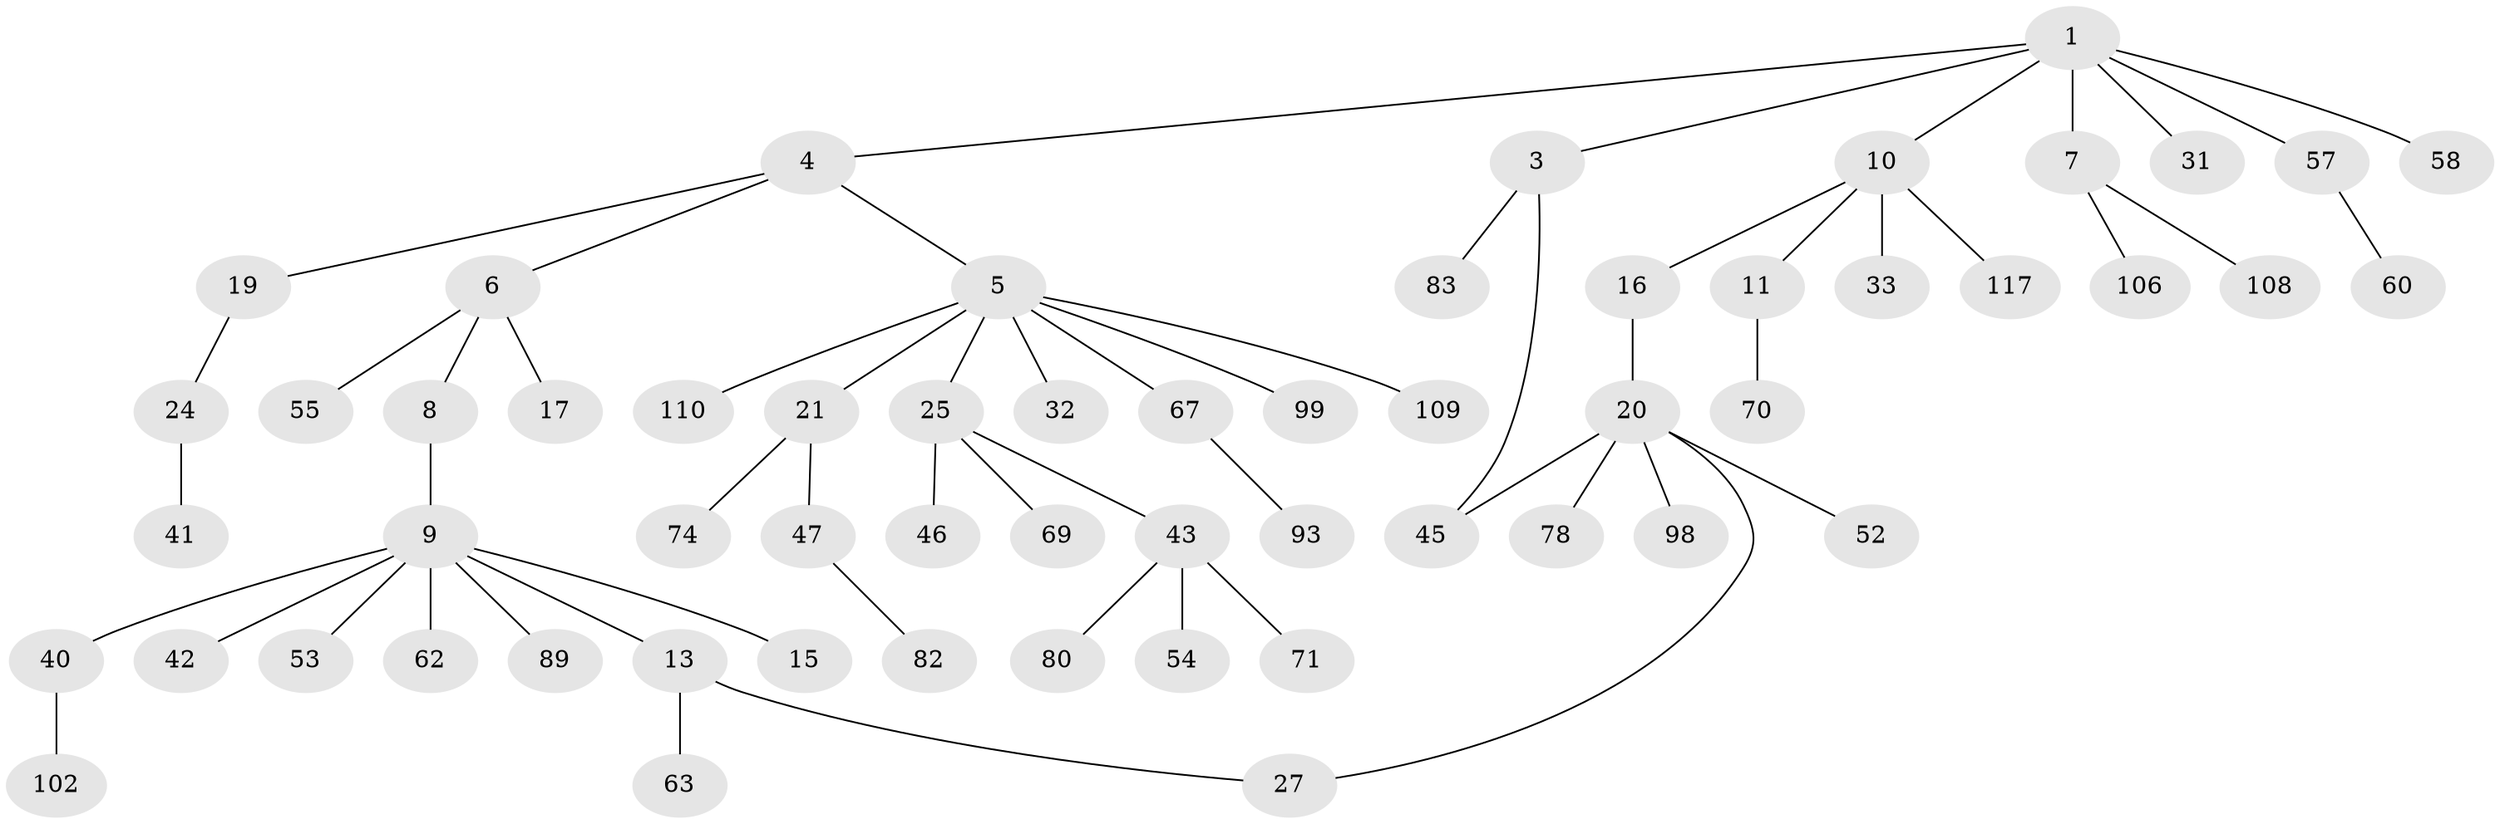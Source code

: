 // original degree distribution, {6: 0.03418803418803419, 3: 0.15384615384615385, 5: 0.017094017094017096, 8: 0.008547008547008548, 4: 0.05982905982905983, 2: 0.23076923076923078, 1: 0.49572649572649574}
// Generated by graph-tools (version 1.1) at 2025/13/03/09/25 04:13:19]
// undirected, 58 vertices, 59 edges
graph export_dot {
graph [start="1"]
  node [color=gray90,style=filled];
  1 [super="+2"];
  3;
  4 [super="+28"];
  5;
  6;
  7 [super="+23"];
  8 [super="+26"];
  9 [super="+12+14+18+49"];
  10 [super="+29"];
  11 [super="+39+35"];
  13;
  15 [super="+34"];
  16 [super="+104+88"];
  17 [super="+97"];
  19;
  20 [super="+44+22"];
  21 [super="+87+51+38+64"];
  24;
  25 [super="+85+59"];
  27 [super="+112+36+66"];
  31;
  32 [super="+114"];
  33;
  40;
  41 [super="+116"];
  42 [super="+48"];
  43;
  45 [super="+101"];
  46;
  47;
  52 [super="+77"];
  53 [super="+56"];
  54;
  55;
  57 [super="+61"];
  58;
  60 [super="+105"];
  62 [super="+79"];
  63;
  67 [super="+68"];
  69;
  70 [super="+76+84"];
  71;
  74 [super="+91"];
  78;
  80;
  82;
  83 [super="+96"];
  89;
  93;
  98;
  99;
  102;
  106;
  108;
  109;
  110;
  117;
  1 -- 4;
  1 -- 7;
  1 -- 10;
  1 -- 31;
  1 -- 58;
  1 -- 3;
  1 -- 57;
  3 -- 45;
  3 -- 83;
  4 -- 5;
  4 -- 6;
  4 -- 19;
  5 -- 21;
  5 -- 25;
  5 -- 32;
  5 -- 67;
  5 -- 99;
  5 -- 109;
  5 -- 110;
  6 -- 8;
  6 -- 17;
  6 -- 55;
  7 -- 108;
  7 -- 106;
  8 -- 9;
  9 -- 15;
  9 -- 13;
  9 -- 40;
  9 -- 42;
  9 -- 89;
  9 -- 53;
  9 -- 62;
  10 -- 11;
  10 -- 16;
  10 -- 33;
  10 -- 117;
  11 -- 70;
  13 -- 27;
  13 -- 63;
  16 -- 20;
  19 -- 24;
  20 -- 52;
  20 -- 45;
  20 -- 98;
  20 -- 27;
  20 -- 78;
  21 -- 47;
  21 -- 74;
  24 -- 41;
  25 -- 43;
  25 -- 46;
  25 -- 69;
  40 -- 102;
  43 -- 54;
  43 -- 71;
  43 -- 80;
  47 -- 82;
  57 -- 60;
  67 -- 93;
}
